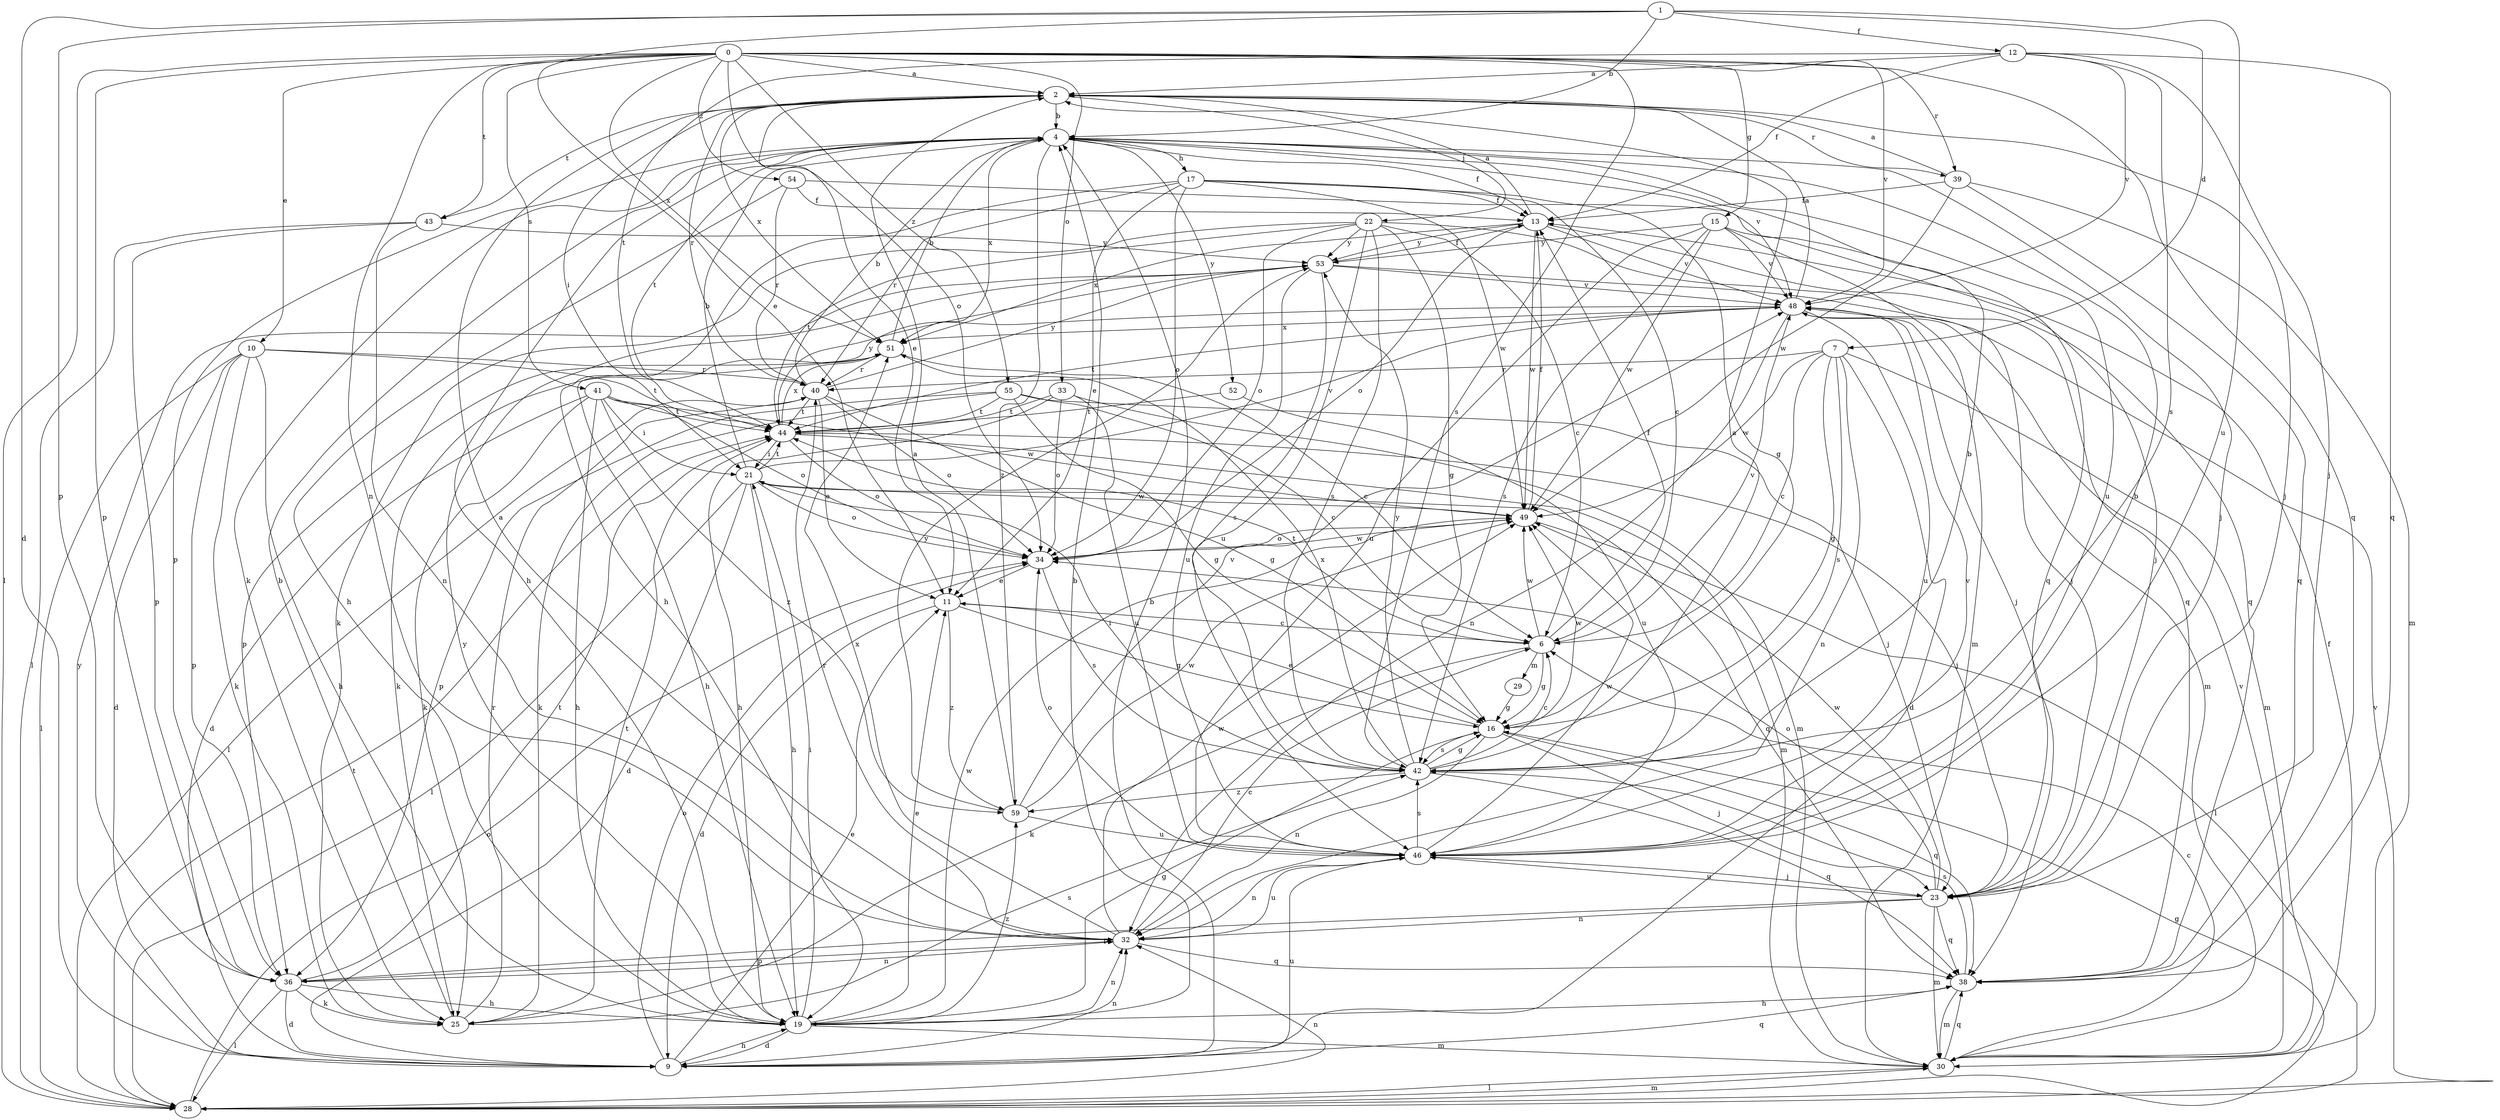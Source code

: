 strict digraph  {
0;
1;
2;
4;
6;
7;
9;
10;
11;
12;
13;
15;
16;
17;
19;
21;
22;
23;
25;
28;
29;
30;
32;
33;
34;
36;
38;
39;
40;
41;
42;
43;
44;
46;
48;
49;
51;
52;
53;
54;
55;
59;
0 -> 2  [label=a];
0 -> 10  [label=e];
0 -> 15  [label=g];
0 -> 28  [label=l];
0 -> 32  [label=n];
0 -> 33  [label=o];
0 -> 34  [label=o];
0 -> 36  [label=p];
0 -> 38  [label=q];
0 -> 39  [label=r];
0 -> 41  [label=s];
0 -> 42  [label=s];
0 -> 43  [label=t];
0 -> 48  [label=v];
0 -> 51  [label=x];
0 -> 54  [label=z];
0 -> 55  [label=z];
1 -> 4  [label=b];
1 -> 7  [label=d];
1 -> 9  [label=d];
1 -> 11  [label=e];
1 -> 12  [label=f];
1 -> 36  [label=p];
1 -> 46  [label=u];
2 -> 4  [label=b];
2 -> 11  [label=e];
2 -> 21  [label=i];
2 -> 22  [label=j];
2 -> 23  [label=j];
2 -> 39  [label=r];
2 -> 40  [label=r];
2 -> 43  [label=t];
2 -> 51  [label=x];
4 -> 13  [label=f];
4 -> 17  [label=h];
4 -> 19  [label=h];
4 -> 23  [label=j];
4 -> 25  [label=k];
4 -> 36  [label=p];
4 -> 44  [label=t];
4 -> 46  [label=u];
4 -> 48  [label=v];
4 -> 51  [label=x];
4 -> 52  [label=y];
4 -> 59  [label=z];
6 -> 13  [label=f];
6 -> 16  [label=g];
6 -> 25  [label=k];
6 -> 29  [label=m];
6 -> 44  [label=t];
6 -> 48  [label=v];
6 -> 49  [label=w];
7 -> 6  [label=c];
7 -> 9  [label=d];
7 -> 16  [label=g];
7 -> 30  [label=m];
7 -> 32  [label=n];
7 -> 40  [label=r];
7 -> 42  [label=s];
7 -> 49  [label=w];
9 -> 4  [label=b];
9 -> 11  [label=e];
9 -> 19  [label=h];
9 -> 32  [label=n];
9 -> 34  [label=o];
9 -> 38  [label=q];
9 -> 46  [label=u];
9 -> 53  [label=y];
10 -> 9  [label=d];
10 -> 19  [label=h];
10 -> 25  [label=k];
10 -> 28  [label=l];
10 -> 36  [label=p];
10 -> 40  [label=r];
10 -> 44  [label=t];
11 -> 6  [label=c];
11 -> 9  [label=d];
11 -> 16  [label=g];
11 -> 59  [label=z];
12 -> 2  [label=a];
12 -> 13  [label=f];
12 -> 23  [label=j];
12 -> 38  [label=q];
12 -> 42  [label=s];
12 -> 44  [label=t];
12 -> 48  [label=v];
13 -> 2  [label=a];
13 -> 34  [label=o];
13 -> 38  [label=q];
13 -> 48  [label=v];
13 -> 49  [label=w];
13 -> 51  [label=x];
13 -> 53  [label=y];
15 -> 23  [label=j];
15 -> 30  [label=m];
15 -> 42  [label=s];
15 -> 46  [label=u];
15 -> 48  [label=v];
15 -> 49  [label=w];
15 -> 53  [label=y];
16 -> 11  [label=e];
16 -> 23  [label=j];
16 -> 32  [label=n];
16 -> 38  [label=q];
16 -> 42  [label=s];
16 -> 49  [label=w];
17 -> 6  [label=c];
17 -> 11  [label=e];
17 -> 13  [label=f];
17 -> 16  [label=g];
17 -> 19  [label=h];
17 -> 34  [label=o];
17 -> 40  [label=r];
17 -> 49  [label=w];
19 -> 4  [label=b];
19 -> 9  [label=d];
19 -> 11  [label=e];
19 -> 16  [label=g];
19 -> 21  [label=i];
19 -> 30  [label=m];
19 -> 32  [label=n];
19 -> 49  [label=w];
19 -> 53  [label=y];
19 -> 59  [label=z];
21 -> 4  [label=b];
21 -> 9  [label=d];
21 -> 19  [label=h];
21 -> 28  [label=l];
21 -> 34  [label=o];
21 -> 38  [label=q];
21 -> 44  [label=t];
21 -> 48  [label=v];
21 -> 49  [label=w];
22 -> 6  [label=c];
22 -> 16  [label=g];
22 -> 25  [label=k];
22 -> 34  [label=o];
22 -> 38  [label=q];
22 -> 42  [label=s];
22 -> 44  [label=t];
22 -> 46  [label=u];
22 -> 53  [label=y];
23 -> 30  [label=m];
23 -> 32  [label=n];
23 -> 34  [label=o];
23 -> 36  [label=p];
23 -> 38  [label=q];
23 -> 46  [label=u];
23 -> 49  [label=w];
25 -> 4  [label=b];
25 -> 40  [label=r];
25 -> 42  [label=s];
25 -> 44  [label=t];
28 -> 16  [label=g];
28 -> 30  [label=m];
28 -> 32  [label=n];
28 -> 34  [label=o];
28 -> 44  [label=t];
28 -> 48  [label=v];
29 -> 16  [label=g];
30 -> 6  [label=c];
30 -> 13  [label=f];
30 -> 28  [label=l];
30 -> 38  [label=q];
30 -> 48  [label=v];
32 -> 2  [label=a];
32 -> 6  [label=c];
32 -> 36  [label=p];
32 -> 38  [label=q];
32 -> 40  [label=r];
32 -> 46  [label=u];
32 -> 49  [label=w];
32 -> 51  [label=x];
33 -> 19  [label=h];
33 -> 30  [label=m];
33 -> 34  [label=o];
33 -> 44  [label=t];
33 -> 46  [label=u];
34 -> 11  [label=e];
34 -> 42  [label=s];
34 -> 49  [label=w];
36 -> 9  [label=d];
36 -> 19  [label=h];
36 -> 25  [label=k];
36 -> 28  [label=l];
36 -> 32  [label=n];
36 -> 44  [label=t];
38 -> 19  [label=h];
38 -> 30  [label=m];
38 -> 42  [label=s];
39 -> 2  [label=a];
39 -> 13  [label=f];
39 -> 30  [label=m];
39 -> 38  [label=q];
39 -> 49  [label=w];
40 -> 4  [label=b];
40 -> 11  [label=e];
40 -> 16  [label=g];
40 -> 28  [label=l];
40 -> 34  [label=o];
40 -> 44  [label=t];
40 -> 53  [label=y];
41 -> 9  [label=d];
41 -> 19  [label=h];
41 -> 21  [label=i];
41 -> 25  [label=k];
41 -> 34  [label=o];
41 -> 44  [label=t];
41 -> 49  [label=w];
41 -> 59  [label=z];
42 -> 2  [label=a];
42 -> 4  [label=b];
42 -> 6  [label=c];
42 -> 16  [label=g];
42 -> 21  [label=i];
42 -> 38  [label=q];
42 -> 51  [label=x];
42 -> 53  [label=y];
42 -> 59  [label=z];
43 -> 28  [label=l];
43 -> 32  [label=n];
43 -> 36  [label=p];
43 -> 53  [label=y];
44 -> 21  [label=i];
44 -> 23  [label=j];
44 -> 30  [label=m];
44 -> 34  [label=o];
44 -> 51  [label=x];
44 -> 53  [label=y];
46 -> 4  [label=b];
46 -> 23  [label=j];
46 -> 32  [label=n];
46 -> 34  [label=o];
46 -> 42  [label=s];
46 -> 48  [label=v];
46 -> 49  [label=w];
48 -> 2  [label=a];
48 -> 23  [label=j];
48 -> 30  [label=m];
48 -> 32  [label=n];
48 -> 36  [label=p];
48 -> 44  [label=t];
48 -> 46  [label=u];
48 -> 51  [label=x];
49 -> 13  [label=f];
49 -> 28  [label=l];
49 -> 34  [label=o];
51 -> 4  [label=b];
51 -> 6  [label=c];
51 -> 19  [label=h];
51 -> 25  [label=k];
51 -> 40  [label=r];
52 -> 44  [label=t];
52 -> 46  [label=u];
53 -> 13  [label=f];
53 -> 23  [label=j];
53 -> 42  [label=s];
53 -> 46  [label=u];
53 -> 48  [label=v];
54 -> 13  [label=f];
54 -> 19  [label=h];
54 -> 38  [label=q];
54 -> 40  [label=r];
55 -> 6  [label=c];
55 -> 16  [label=g];
55 -> 23  [label=j];
55 -> 25  [label=k];
55 -> 36  [label=p];
55 -> 44  [label=t];
59 -> 2  [label=a];
59 -> 46  [label=u];
59 -> 48  [label=v];
59 -> 49  [label=w];
59 -> 53  [label=y];
}
